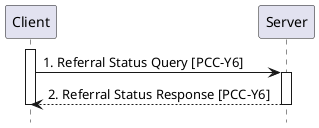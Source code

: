 @startuml
hide footbox
participant "Client" as Client
participant "Server" as Server
activate "Client"
"Client" -> "Server" : 1. Referral Status Query [PCC-Y6]
activate "Server"
"Server" --> "Client" : 2. Referral Status Response [PCC-Y6]
deactivate "Client"
deactivate "Server"
@enduml
